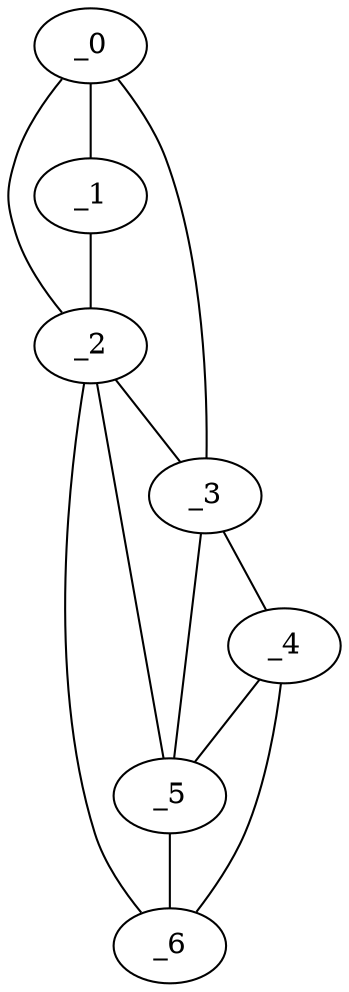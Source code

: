 graph "obj74__45.gxl" {
	_0	 [x=34,
		y=24];
	_1	 [x=38,
		y=10];
	_0 -- _1	 [valence=1];
	_2	 [x=55,
		y=10];
	_0 -- _2	 [valence=2];
	_3	 [x=71,
		y=54];
	_0 -- _3	 [valence=1];
	_1 -- _2	 [valence=1];
	_2 -- _3	 [valence=1];
	_5	 [x=112,
		y=64];
	_2 -- _5	 [valence=2];
	_6	 [x=125,
		y=72];
	_2 -- _6	 [valence=1];
	_4	 [x=105,
		y=66];
	_3 -- _4	 [valence=1];
	_3 -- _5	 [valence=2];
	_4 -- _5	 [valence=2];
	_4 -- _6	 [valence=1];
	_5 -- _6	 [valence=2];
}
